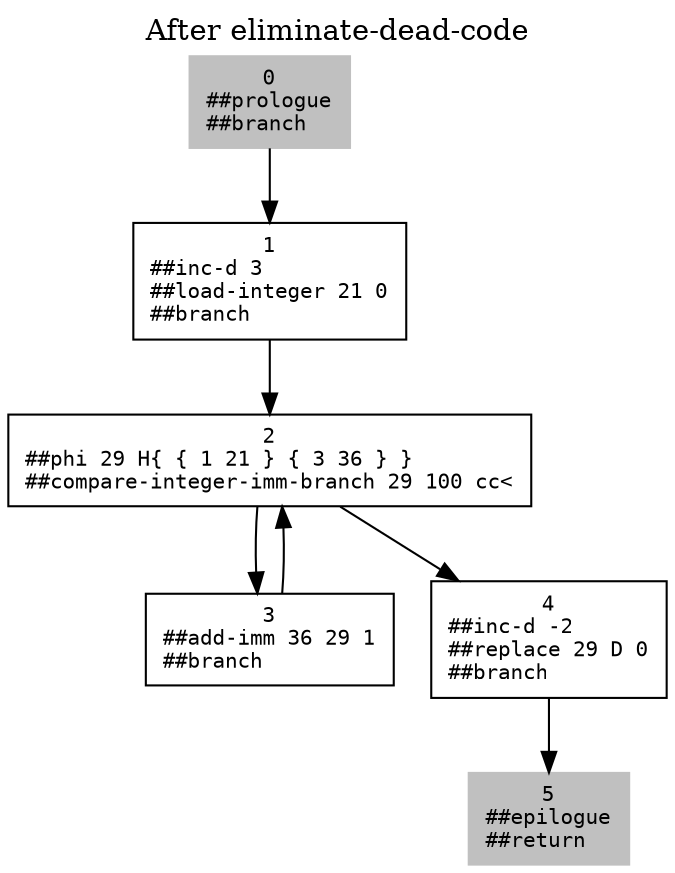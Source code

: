 digraph {
	node [label="\N"];
	graph [labelloc=t,
		label="After eliminate-dead-code",
		bb="0,0,314,414",
		lp="157,401"];
	0 [label="0\n##prologue\l##branch\l", fontname=Courier, fontsize=10, shape=box, color=grey, style=filled, pos="125,366", width="1.0556", height="0.61111"];
	1 [label="1\n##inc-d 3\l##load-integer 21 0\l##branch\l", fontname=Courier, fontsize=10, shape=box, pos="125,280", width="1.8056", height="0.77778"];
	2 [label="2\n##phi 29 H{ { 1 21 } { 3 36 } }\l##compare-integer-imm-branch 29 100 cc<\l", fontname=Courier, fontsize=10, shape=box, pos="125,194", width="3.4722", height="0.61111"];
	3 [label="3\n##add-imm 36 29 1\l##branch\l", fontname=Courier, fontsize=10, shape=box, pos="125,108", width="1.6389", height="0.61111"];
	4 [label="4\n##inc-d -2\l##replace 29 D 0\l##branch\l", fontname=Courier, fontsize=10, shape=box, pos="258,108", width="1.5556", height="0.77778"];
	5 [label="5\n##epilogue\l##return\l", fontname=Courier, fontsize=10, shape=box, color=grey, style=filled, pos="258,22", width="1.0556", height="0.61111"];
	0 -> 1 [pos="e,125,308.25 125,343.85 125,336.05 125,327.05 125,318.31"];
	1 -> 2 [pos="e,125,216.22 125,251.84 125,243.71 125,234.78 125,226.41"];
	2 -> 3 [pos="e,119.02,130.07 119.01,171.85 118.25,162.22 118.06,150.75 118.44,140.21"];
	2 -> 4 [pos="e,214.31,136.25 159.25,171.85 173.41,162.7 190.14,151.88 205.76,141.78"];
	3 -> 2 [pos="e,130.99,171.85 130.98,130.07 131.75,139.69 131.94,151.16 131.56,161.71"];
	4 -> 5 [pos="e,258,44.224 258,79.84 258,71.712 258,62.776 258,54.411"];
}
